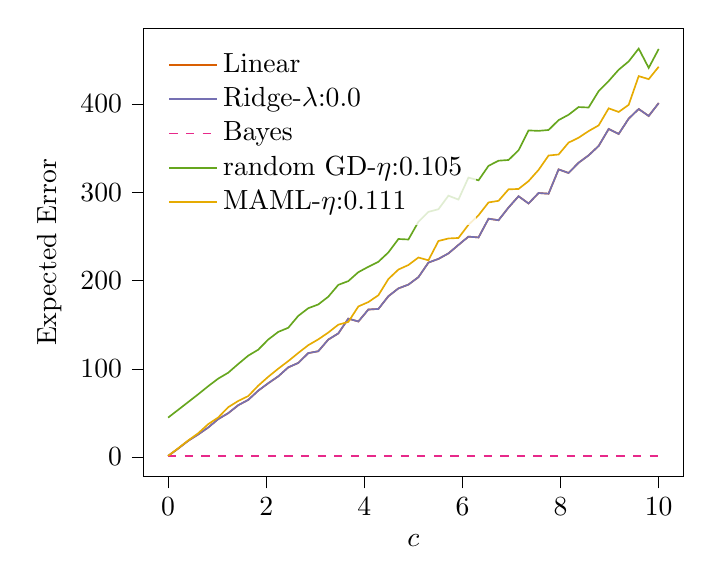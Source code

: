 % This file was created with tikzplotlib v0.10.1.
\begin{tikzpicture}

\definecolor{chocolate217952}{RGB}{217,95,2}
\definecolor{darkcyan27158119}{RGB}{27,158,119}
\definecolor{darkgoldenrod16611829}{RGB}{166,118,29}
\definecolor{darkgray176}{RGB}{176,176,176}
\definecolor{deeppink23141138}{RGB}{231,41,138}
\definecolor{lightslategray117112179}{RGB}{117,112,179}
\definecolor{olivedrab10216630}{RGB}{102,166,30}
\definecolor{orange2301712}{RGB}{230,171,2}

\begin{axis}[
legend cell align={left},
legend style={
  fill opacity=0.8,
  draw opacity=1,
  text opacity=1,
  at={(0.03,0.97)},
  anchor=north west,
  draw=none
},
tick align=outside,
tick pos=left,
x grid style={darkgray176},
xlabel={\(\displaystyle c\)},
xmin=-0.5, xmax=10.5,
xtick style={color=black},
y grid style={darkgray176},
ylabel={Expected Error},
ymin=-22.09, ymax=485.881,
ytick style={color=black}
]

\addplot [semithick, chocolate217952]
table {%
0 1.253
0.204 9.55
0.408 18.378
0.612 25.579
0.816 33.419
1.02 42.959
1.224 49.656
1.429 58.707
1.633 64.757
1.837 75.236
2.041 83.624
2.245 91.428
2.449 101.599
2.653 106.655
2.857 117.748
3.061 119.899
3.265 133.096
3.469 140.076
3.673 156.821
3.878 153.593
4.082 167.139
4.286 167.812
4.49 182.218
4.694 191.079
4.898 195.36
5.102 203.822
5.306 220.33
5.51 224.508
5.714 230.742
5.918 240.335
6.122 249.739
6.327 248.811
6.531 270.039
6.735 268.335
6.939 282.751
7.143 295.477
7.347 287.293
7.551 299.137
7.755 298.384
7.959 325.905
8.163 321.884
8.367 333.475
8.571 341.804
8.776 352.509
8.98 371.706
9.184 366.102
9.388 383.438
9.592 394.34
9.796 386.443
10 401.082
};
\addlegendentry{Linear}
\addplot [semithick, lightslategray117112179]
table {%
0 1.253
0.204 9.55
0.408 18.378
0.612 25.579
0.816 33.419
1.02 42.959
1.224 49.656
1.429 58.707
1.633 64.757
1.837 75.236
2.041 83.624
2.245 91.428
2.449 101.599
2.653 106.655
2.857 117.748
3.061 119.899
3.265 133.096
3.469 140.076
3.673 156.821
3.878 153.593
4.082 167.139
4.286 167.812
4.49 182.218
4.694 191.079
4.898 195.36
5.102 203.822
5.306 220.33
5.51 224.508
5.714 230.742
5.918 240.335
6.122 249.739
6.327 248.811
6.531 270.039
6.735 268.335
6.939 282.751
7.143 295.477
7.347 287.293
7.551 299.137
7.755 298.384
7.959 325.905
8.163 321.884
8.367 333.475
8.571 341.804
8.776 352.509
8.98 371.706
9.184 366.102
9.388 383.438
9.592 394.34
9.796 386.443
10 401.082
};
\addlegendentry{Ridge-$\lambda$:0.0}
\addplot [semithick, deeppink23141138, dashed]
table {%
0 1.0
0.204 1.0
0.408 1.0
0.612 1.0
0.816 1.0
1.02 1.0
1.224 1.0
1.429 1.0
1.633 1.0
1.837 1.0
2.041 1.0
2.245 1.0
2.449 1.0
2.653 1.0
2.857 1.0
3.061 1.0
3.265 1.0
3.469 1.0
3.673 1.0
3.878 1.0
4.082 1.0
4.286 1.0
4.49 1.0
4.694 1.0
4.898 1.0
5.102 1.0
5.306 1.0
5.51 1.0
5.714 1.0
5.918 1.0
6.122 1.0
6.327 1.0
6.531 1.0
6.735 1.0
6.939 1.0
7.143 1.0
7.347 1.0
7.551 1.0
7.755 1.0
7.959 1.0
8.163 1.0
8.367 1.0
8.571 1.0
8.776 1.0
8.98 1.0
9.184 1.0
9.388 1.0
9.592 1.0
9.796 1.0
10 1.0
};
\addlegendentry{Bayes}
\addplot [semithick, olivedrab10216630]
table {%
0 44.695
0.204 53.442
0.408 62.249
0.612 71.071
0.816 80.229
1.02 88.837
1.224 95.517
1.429 105.436
1.633 114.87
1.837 121.641
2.041 133.14
2.245 141.792
2.449 146.474
2.653 159.956
2.857 168.648
3.061 172.891
3.265 181.691
3.469 195.079
3.673 199.363
3.878 209.476
4.082 215.59
4.286 221.275
4.49 231.854
4.694 247.06
4.898 246.493
5.102 266.553
5.306 277.81
5.51 280.79
5.714 296.13
5.918 291.717
6.122 316.658
6.327 313.537
6.531 329.954
6.735 335.769
6.939 336.591
7.143 347.59
7.347 370.075
7.551 369.589
7.755 370.584
7.959 381.736
8.163 387.836
8.367 396.553
8.571 396.039
8.776 414.613
8.98 426.046
9.184 438.836
9.388 448.27
9.592 462.791
9.796 440.947
10 462.383
};
\addlegendentry{random GD-$\eta$:0.105}
\addplot [semithick, orange2301712]
table {%
0 1.263
0.204 9.9
0.408 18.748
0.612 26.922
0.816 37.212
1.02 44.755
1.224 56.42
1.429 63.565
1.633 69.072
1.837 80.911
2.041 90.919
2.245 100.132
2.449 108.709
2.653 117.94
2.857 126.759
3.061 133.333
3.265 141.068
3.469 149.973
3.673 153.108
3.878 170.64
4.082 175.622
4.286 183.335
4.49 201.714
4.694 212.436
4.898 217.583
5.102 226.08
5.306 222.932
5.51 244.795
5.714 247.66
5.918 248.221
6.122 263.191
6.327 273.95
6.531 288.473
6.735 290.327
6.939 303.337
7.143 303.749
7.347 312.645
7.551 325.35
7.755 341.651
7.959 342.798
8.163 356.268
8.367 361.782
8.571 369.317
8.776 375.8
8.98 395.124
9.184 390.986
9.388 399.099
9.592 431.621
9.796 428.173
10 442.229
};
\addlegendentry{MAML-$\eta$:0.111}

\end{axis}

\end{tikzpicture}
